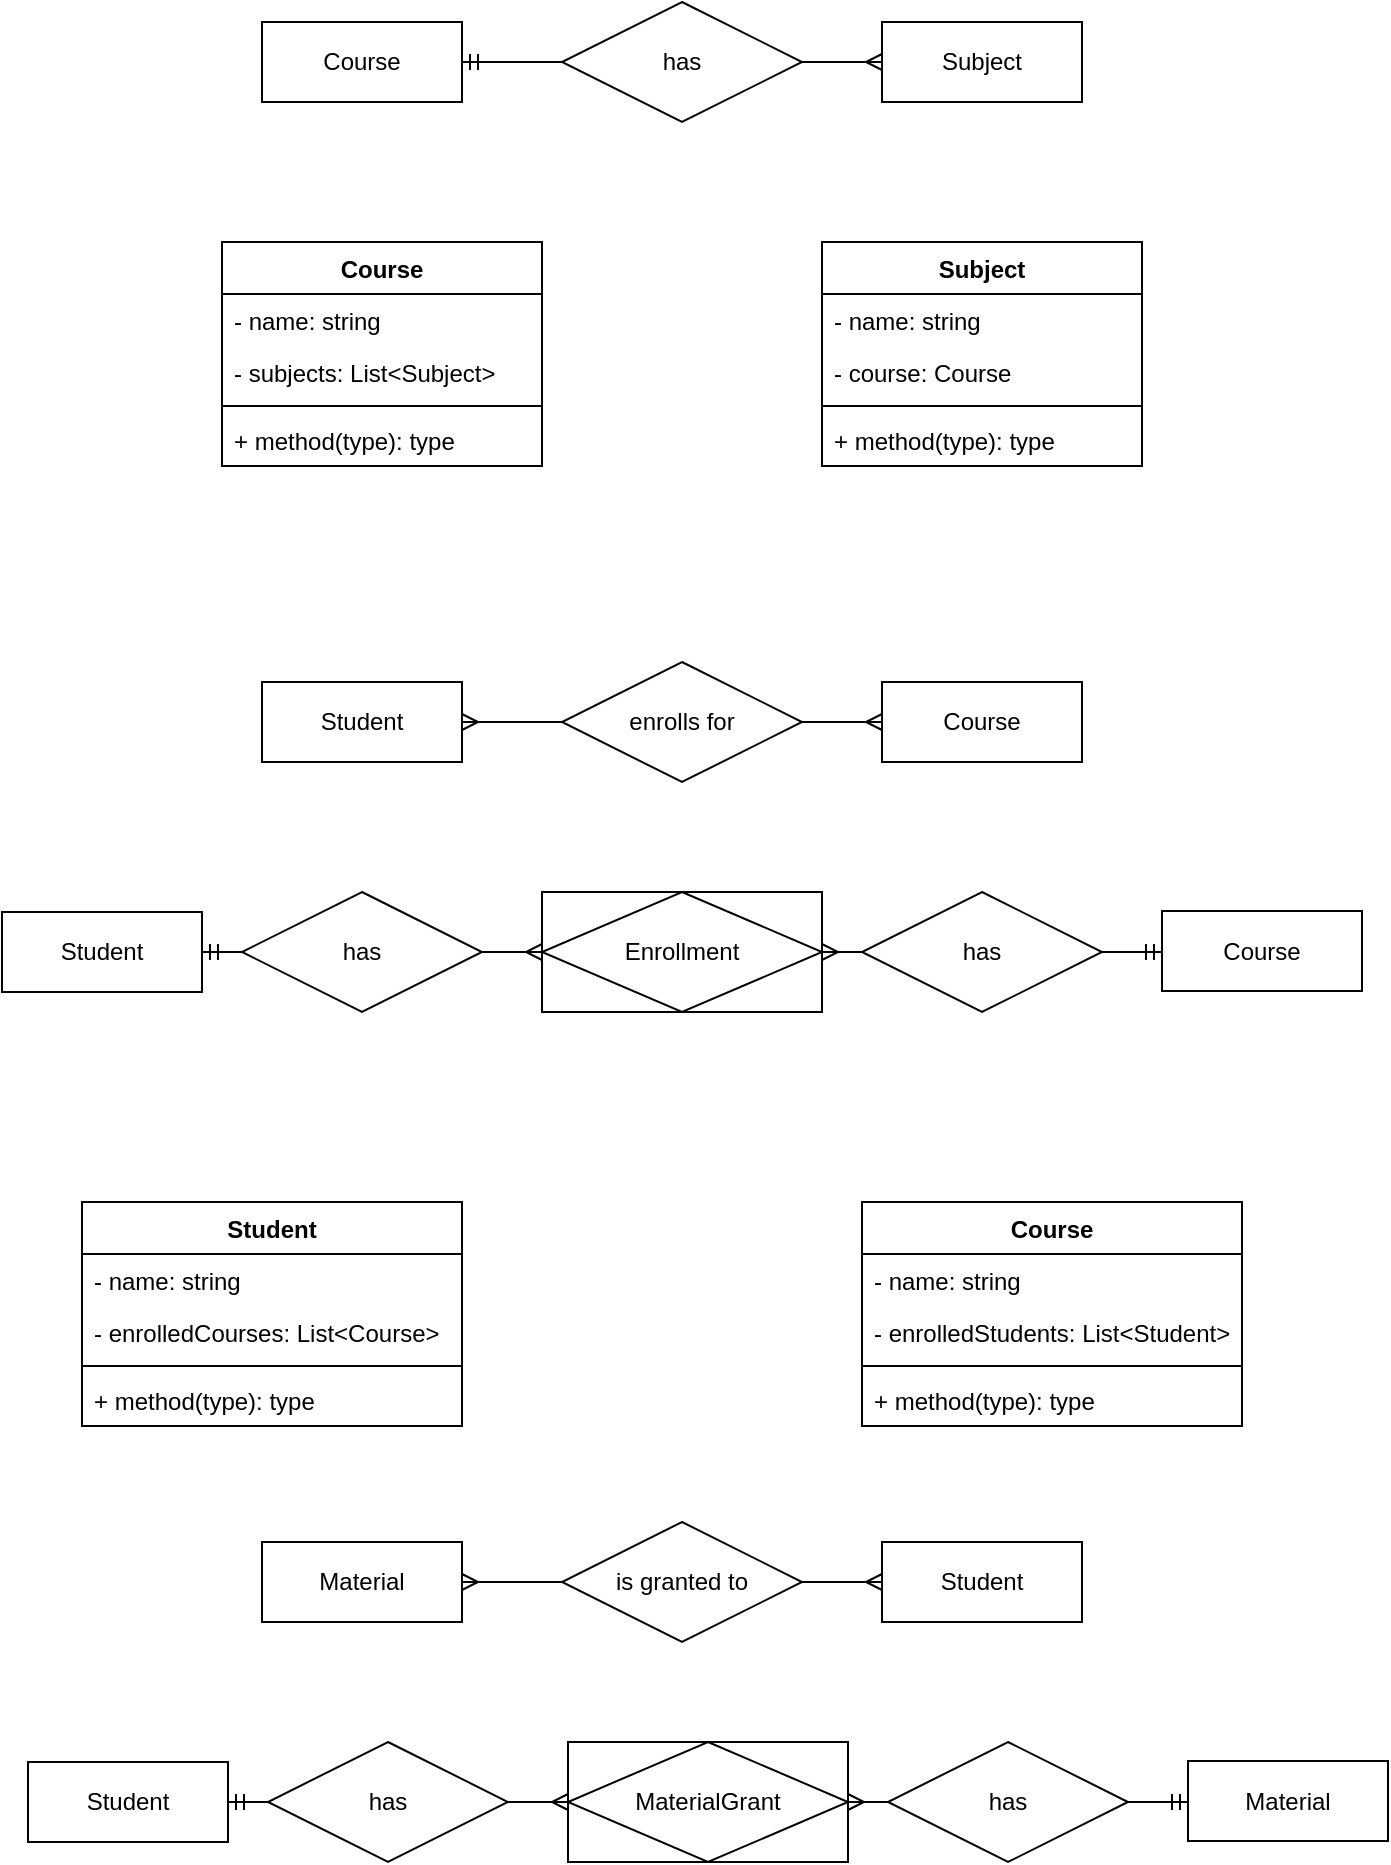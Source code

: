 <mxfile version="14.7.4" type="embed" pages="2"><diagram id="_3N38wlSd1iPcQhjhhr2" name="er"><mxGraphModel dx="871" dy="720" grid="1" gridSize="10" guides="1" tooltips="1" connect="1" arrows="1" fold="1" page="1" pageScale="1" pageWidth="827" pageHeight="1169" math="0" shadow="0"><root><mxCell id="0"/><mxCell id="1" parent="0"/><mxCell id="sJeb2O7EkRzasTHkYKed-1" value="Course" style="whiteSpace=wrap;html=1;align=center;" parent="1" vertex="1"><mxGeometry x="190" y="150" width="100" height="40" as="geometry"/></mxCell><mxCell id="sJeb2O7EkRzasTHkYKed-2" value="Subject" style="whiteSpace=wrap;html=1;align=center;" parent="1" vertex="1"><mxGeometry x="500" y="150" width="100" height="40" as="geometry"/></mxCell><mxCell id="sJeb2O7EkRzasTHkYKed-5" style="edgeStyle=orthogonalEdgeStyle;rounded=0;orthogonalLoop=1;jettySize=auto;html=1;exitX=0;exitY=0.5;exitDx=0;exitDy=0;entryX=1;entryY=0.5;entryDx=0;entryDy=0;endArrow=ERmandOne;endFill=0;" parent="1" source="sJeb2O7EkRzasTHkYKed-3" target="sJeb2O7EkRzasTHkYKed-1" edge="1"><mxGeometry relative="1" as="geometry"/></mxCell><mxCell id="sJeb2O7EkRzasTHkYKed-6" style="edgeStyle=orthogonalEdgeStyle;rounded=0;orthogonalLoop=1;jettySize=auto;html=1;exitX=1;exitY=0.5;exitDx=0;exitDy=0;entryX=0;entryY=0.5;entryDx=0;entryDy=0;endArrow=ERmany;endFill=0;" parent="1" source="sJeb2O7EkRzasTHkYKed-3" target="sJeb2O7EkRzasTHkYKed-2" edge="1"><mxGeometry relative="1" as="geometry"/></mxCell><mxCell id="sJeb2O7EkRzasTHkYKed-3" value="has" style="shape=rhombus;perimeter=rhombusPerimeter;whiteSpace=wrap;html=1;align=center;" parent="1" vertex="1"><mxGeometry x="340" y="140" width="120" height="60" as="geometry"/></mxCell><mxCell id="sJeb2O7EkRzasTHkYKed-7" value="Course" style="swimlane;fontStyle=1;align=center;verticalAlign=top;childLayout=stackLayout;horizontal=1;startSize=26;horizontalStack=0;resizeParent=1;resizeParentMax=0;resizeLast=0;collapsible=1;marginBottom=0;" parent="1" vertex="1"><mxGeometry x="170" y="260" width="160" height="112" as="geometry"/></mxCell><mxCell id="sJeb2O7EkRzasTHkYKed-8" value="- name: string" style="text;strokeColor=none;fillColor=none;align=left;verticalAlign=top;spacingLeft=4;spacingRight=4;overflow=hidden;rotatable=0;points=[[0,0.5],[1,0.5]];portConstraint=eastwest;" parent="sJeb2O7EkRzasTHkYKed-7" vertex="1"><mxGeometry y="26" width="160" height="26" as="geometry"/></mxCell><mxCell id="sJeb2O7EkRzasTHkYKed-15" value="- subjects: List&lt;Subject&gt;" style="text;strokeColor=none;fillColor=none;align=left;verticalAlign=top;spacingLeft=4;spacingRight=4;overflow=hidden;rotatable=0;points=[[0,0.5],[1,0.5]];portConstraint=eastwest;" parent="sJeb2O7EkRzasTHkYKed-7" vertex="1"><mxGeometry y="52" width="160" height="26" as="geometry"/></mxCell><mxCell id="sJeb2O7EkRzasTHkYKed-9" value="" style="line;strokeWidth=1;fillColor=none;align=left;verticalAlign=middle;spacingTop=-1;spacingLeft=3;spacingRight=3;rotatable=0;labelPosition=right;points=[];portConstraint=eastwest;" parent="sJeb2O7EkRzasTHkYKed-7" vertex="1"><mxGeometry y="78" width="160" height="8" as="geometry"/></mxCell><mxCell id="sJeb2O7EkRzasTHkYKed-10" value="+ method(type): type" style="text;strokeColor=none;fillColor=none;align=left;verticalAlign=top;spacingLeft=4;spacingRight=4;overflow=hidden;rotatable=0;points=[[0,0.5],[1,0.5]];portConstraint=eastwest;" parent="sJeb2O7EkRzasTHkYKed-7" vertex="1"><mxGeometry y="86" width="160" height="26" as="geometry"/></mxCell><mxCell id="sJeb2O7EkRzasTHkYKed-11" value="Subject" style="swimlane;fontStyle=1;align=center;verticalAlign=top;childLayout=stackLayout;horizontal=1;startSize=26;horizontalStack=0;resizeParent=1;resizeParentMax=0;resizeLast=0;collapsible=1;marginBottom=0;" parent="1" vertex="1"><mxGeometry x="470" y="260" width="160" height="112" as="geometry"/></mxCell><mxCell id="sJeb2O7EkRzasTHkYKed-12" value="- name: string" style="text;strokeColor=none;fillColor=none;align=left;verticalAlign=top;spacingLeft=4;spacingRight=4;overflow=hidden;rotatable=0;points=[[0,0.5],[1,0.5]];portConstraint=eastwest;" parent="sJeb2O7EkRzasTHkYKed-11" vertex="1"><mxGeometry y="26" width="160" height="26" as="geometry"/></mxCell><mxCell id="sJeb2O7EkRzasTHkYKed-16" value="- course: Course" style="text;strokeColor=none;fillColor=none;align=left;verticalAlign=top;spacingLeft=4;spacingRight=4;overflow=hidden;rotatable=0;points=[[0,0.5],[1,0.5]];portConstraint=eastwest;" parent="sJeb2O7EkRzasTHkYKed-11" vertex="1"><mxGeometry y="52" width="160" height="26" as="geometry"/></mxCell><mxCell id="sJeb2O7EkRzasTHkYKed-13" value="" style="line;strokeWidth=1;fillColor=none;align=left;verticalAlign=middle;spacingTop=-1;spacingLeft=3;spacingRight=3;rotatable=0;labelPosition=right;points=[];portConstraint=eastwest;" parent="sJeb2O7EkRzasTHkYKed-11" vertex="1"><mxGeometry y="78" width="160" height="8" as="geometry"/></mxCell><mxCell id="sJeb2O7EkRzasTHkYKed-14" value="+ method(type): type" style="text;strokeColor=none;fillColor=none;align=left;verticalAlign=top;spacingLeft=4;spacingRight=4;overflow=hidden;rotatable=0;points=[[0,0.5],[1,0.5]];portConstraint=eastwest;" parent="sJeb2O7EkRzasTHkYKed-11" vertex="1"><mxGeometry y="86" width="160" height="26" as="geometry"/></mxCell><mxCell id="sJeb2O7EkRzasTHkYKed-17" value="Student" style="whiteSpace=wrap;html=1;align=center;" parent="1" vertex="1"><mxGeometry x="190" y="480" width="100" height="40" as="geometry"/></mxCell><mxCell id="sJeb2O7EkRzasTHkYKed-18" value="Course" style="whiteSpace=wrap;html=1;align=center;" parent="1" vertex="1"><mxGeometry x="500" y="480" width="100" height="40" as="geometry"/></mxCell><mxCell id="sJeb2O7EkRzasTHkYKed-19" style="edgeStyle=orthogonalEdgeStyle;rounded=0;orthogonalLoop=1;jettySize=auto;html=1;exitX=0;exitY=0.5;exitDx=0;exitDy=0;entryX=1;entryY=0.5;entryDx=0;entryDy=0;endArrow=ERmany;endFill=0;" parent="1" source="sJeb2O7EkRzasTHkYKed-21" target="sJeb2O7EkRzasTHkYKed-17" edge="1"><mxGeometry relative="1" as="geometry"/></mxCell><mxCell id="sJeb2O7EkRzasTHkYKed-20" style="edgeStyle=orthogonalEdgeStyle;rounded=0;orthogonalLoop=1;jettySize=auto;html=1;exitX=1;exitY=0.5;exitDx=0;exitDy=0;entryX=0;entryY=0.5;entryDx=0;entryDy=0;endArrow=ERmany;endFill=0;" parent="1" source="sJeb2O7EkRzasTHkYKed-21" target="sJeb2O7EkRzasTHkYKed-18" edge="1"><mxGeometry relative="1" as="geometry"/></mxCell><mxCell id="sJeb2O7EkRzasTHkYKed-21" value="enrolls for" style="shape=rhombus;perimeter=rhombusPerimeter;whiteSpace=wrap;html=1;align=center;" parent="1" vertex="1"><mxGeometry x="340" y="470" width="120" height="60" as="geometry"/></mxCell><mxCell id="sJeb2O7EkRzasTHkYKed-22" value="Student" style="swimlane;fontStyle=1;align=center;verticalAlign=top;childLayout=stackLayout;horizontal=1;startSize=26;horizontalStack=0;resizeParent=1;resizeParentMax=0;resizeLast=0;collapsible=1;marginBottom=0;" parent="1" vertex="1"><mxGeometry x="100" y="740" width="190" height="112" as="geometry"/></mxCell><mxCell id="sJeb2O7EkRzasTHkYKed-23" value="- name: string" style="text;strokeColor=none;fillColor=none;align=left;verticalAlign=top;spacingLeft=4;spacingRight=4;overflow=hidden;rotatable=0;points=[[0,0.5],[1,0.5]];portConstraint=eastwest;" parent="sJeb2O7EkRzasTHkYKed-22" vertex="1"><mxGeometry y="26" width="190" height="26" as="geometry"/></mxCell><mxCell id="sJeb2O7EkRzasTHkYKed-24" value="- enrolledCourses: List&lt;Course&gt;" style="text;strokeColor=none;fillColor=none;align=left;verticalAlign=top;spacingLeft=4;spacingRight=4;overflow=hidden;rotatable=0;points=[[0,0.5],[1,0.5]];portConstraint=eastwest;" parent="sJeb2O7EkRzasTHkYKed-22" vertex="1"><mxGeometry y="52" width="190" height="26" as="geometry"/></mxCell><mxCell id="sJeb2O7EkRzasTHkYKed-25" value="" style="line;strokeWidth=1;fillColor=none;align=left;verticalAlign=middle;spacingTop=-1;spacingLeft=3;spacingRight=3;rotatable=0;labelPosition=right;points=[];portConstraint=eastwest;" parent="sJeb2O7EkRzasTHkYKed-22" vertex="1"><mxGeometry y="78" width="190" height="8" as="geometry"/></mxCell><mxCell id="sJeb2O7EkRzasTHkYKed-26" value="+ method(type): type" style="text;strokeColor=none;fillColor=none;align=left;verticalAlign=top;spacingLeft=4;spacingRight=4;overflow=hidden;rotatable=0;points=[[0,0.5],[1,0.5]];portConstraint=eastwest;" parent="sJeb2O7EkRzasTHkYKed-22" vertex="1"><mxGeometry y="86" width="190" height="26" as="geometry"/></mxCell><mxCell id="sJeb2O7EkRzasTHkYKed-27" value="Course" style="swimlane;fontStyle=1;align=center;verticalAlign=top;childLayout=stackLayout;horizontal=1;startSize=26;horizontalStack=0;resizeParent=1;resizeParentMax=0;resizeLast=0;collapsible=1;marginBottom=0;" parent="1" vertex="1"><mxGeometry x="490" y="740" width="190" height="112" as="geometry"/></mxCell><mxCell id="sJeb2O7EkRzasTHkYKed-28" value="- name: string" style="text;strokeColor=none;fillColor=none;align=left;verticalAlign=top;spacingLeft=4;spacingRight=4;overflow=hidden;rotatable=0;points=[[0,0.5],[1,0.5]];portConstraint=eastwest;" parent="sJeb2O7EkRzasTHkYKed-27" vertex="1"><mxGeometry y="26" width="190" height="26" as="geometry"/></mxCell><mxCell id="sJeb2O7EkRzasTHkYKed-29" value="- enrolledStudents: List&lt;Student&gt;" style="text;strokeColor=none;fillColor=none;align=left;verticalAlign=top;spacingLeft=4;spacingRight=4;overflow=hidden;rotatable=0;points=[[0,0.5],[1,0.5]];portConstraint=eastwest;" parent="sJeb2O7EkRzasTHkYKed-27" vertex="1"><mxGeometry y="52" width="190" height="26" as="geometry"/></mxCell><mxCell id="sJeb2O7EkRzasTHkYKed-30" value="" style="line;strokeWidth=1;fillColor=none;align=left;verticalAlign=middle;spacingTop=-1;spacingLeft=3;spacingRight=3;rotatable=0;labelPosition=right;points=[];portConstraint=eastwest;" parent="sJeb2O7EkRzasTHkYKed-27" vertex="1"><mxGeometry y="78" width="190" height="8" as="geometry"/></mxCell><mxCell id="sJeb2O7EkRzasTHkYKed-31" value="+ method(type): type" style="text;strokeColor=none;fillColor=none;align=left;verticalAlign=top;spacingLeft=4;spacingRight=4;overflow=hidden;rotatable=0;points=[[0,0.5],[1,0.5]];portConstraint=eastwest;" parent="sJeb2O7EkRzasTHkYKed-27" vertex="1"><mxGeometry y="86" width="190" height="26" as="geometry"/></mxCell><mxCell id="sJeb2O7EkRzasTHkYKed-32" value="Student" style="whiteSpace=wrap;html=1;align=center;" parent="1" vertex="1"><mxGeometry x="60" y="595" width="100" height="40" as="geometry"/></mxCell><mxCell id="sJeb2O7EkRzasTHkYKed-33" value="Course" style="whiteSpace=wrap;html=1;align=center;" parent="1" vertex="1"><mxGeometry x="640" y="594.5" width="100" height="40" as="geometry"/></mxCell><mxCell id="sJeb2O7EkRzasTHkYKed-34" style="edgeStyle=orthogonalEdgeStyle;rounded=0;orthogonalLoop=1;jettySize=auto;html=1;exitX=0;exitY=0.5;exitDx=0;exitDy=0;entryX=1;entryY=0.5;entryDx=0;entryDy=0;endArrow=ERmandOne;endFill=0;" parent="1" source="sJeb2O7EkRzasTHkYKed-36" target="sJeb2O7EkRzasTHkYKed-32" edge="1"><mxGeometry relative="1" as="geometry"/></mxCell><mxCell id="sJeb2O7EkRzasTHkYKed-35" style="edgeStyle=orthogonalEdgeStyle;rounded=0;orthogonalLoop=1;jettySize=auto;html=1;exitX=0;exitY=0.5;exitDx=0;exitDy=0;entryX=1;entryY=0.5;entryDx=0;entryDy=0;endArrow=ERmany;endFill=0;startArrow=none;" parent="1" source="sJeb2O7EkRzasTHkYKed-39" target="sJeb2O7EkRzasTHkYKed-37" edge="1"><mxGeometry relative="1" as="geometry"/></mxCell><mxCell id="sJeb2O7EkRzasTHkYKed-38" style="edgeStyle=orthogonalEdgeStyle;rounded=0;orthogonalLoop=1;jettySize=auto;html=1;exitX=1;exitY=0.5;exitDx=0;exitDy=0;entryX=0;entryY=0.5;entryDx=0;entryDy=0;endArrow=ERmany;endFill=0;" parent="1" source="sJeb2O7EkRzasTHkYKed-36" target="sJeb2O7EkRzasTHkYKed-37" edge="1"><mxGeometry relative="1" as="geometry"/></mxCell><mxCell id="sJeb2O7EkRzasTHkYKed-36" value="has" style="shape=rhombus;perimeter=rhombusPerimeter;whiteSpace=wrap;html=1;align=center;" parent="1" vertex="1"><mxGeometry x="180" y="585" width="120" height="60" as="geometry"/></mxCell><mxCell id="sJeb2O7EkRzasTHkYKed-37" value="Enrollment" style="shape=associativeEntity;whiteSpace=wrap;html=1;align=center;" parent="1" vertex="1"><mxGeometry x="330" y="585" width="140" height="60" as="geometry"/></mxCell><mxCell id="sJeb2O7EkRzasTHkYKed-42" style="edgeStyle=orthogonalEdgeStyle;rounded=0;orthogonalLoop=1;jettySize=auto;html=1;exitX=1;exitY=0.5;exitDx=0;exitDy=0;entryX=0;entryY=0.5;entryDx=0;entryDy=0;endArrow=ERmandOne;endFill=0;" parent="1" source="sJeb2O7EkRzasTHkYKed-39" target="sJeb2O7EkRzasTHkYKed-33" edge="1"><mxGeometry relative="1" as="geometry"/></mxCell><mxCell id="sJeb2O7EkRzasTHkYKed-39" value="has" style="shape=rhombus;perimeter=rhombusPerimeter;whiteSpace=wrap;html=1;align=center;" parent="1" vertex="1"><mxGeometry x="490" y="585" width="120" height="60" as="geometry"/></mxCell><mxCell id="2" value="Student" style="whiteSpace=wrap;html=1;align=center;" vertex="1" parent="1"><mxGeometry x="73" y="1020" width="100" height="40" as="geometry"/></mxCell><mxCell id="3" value="Material" style="whiteSpace=wrap;html=1;align=center;" vertex="1" parent="1"><mxGeometry x="653" y="1019.5" width="100" height="40" as="geometry"/></mxCell><mxCell id="4" style="edgeStyle=orthogonalEdgeStyle;rounded=0;orthogonalLoop=1;jettySize=auto;html=1;exitX=0;exitY=0.5;exitDx=0;exitDy=0;entryX=1;entryY=0.5;entryDx=0;entryDy=0;endArrow=ERmandOne;endFill=0;" edge="1" parent="1" source="7" target="2"><mxGeometry relative="1" as="geometry"/></mxCell><mxCell id="5" style="edgeStyle=orthogonalEdgeStyle;rounded=0;orthogonalLoop=1;jettySize=auto;html=1;exitX=0;exitY=0.5;exitDx=0;exitDy=0;entryX=1;entryY=0.5;entryDx=0;entryDy=0;endArrow=ERmany;endFill=0;startArrow=none;" edge="1" parent="1" source="10" target="8"><mxGeometry relative="1" as="geometry"/></mxCell><mxCell id="6" style="edgeStyle=orthogonalEdgeStyle;rounded=0;orthogonalLoop=1;jettySize=auto;html=1;exitX=1;exitY=0.5;exitDx=0;exitDy=0;entryX=0;entryY=0.5;entryDx=0;entryDy=0;endArrow=ERmany;endFill=0;" edge="1" parent="1" source="7" target="8"><mxGeometry relative="1" as="geometry"/></mxCell><mxCell id="7" value="has" style="shape=rhombus;perimeter=rhombusPerimeter;whiteSpace=wrap;html=1;align=center;" vertex="1" parent="1"><mxGeometry x="193" y="1010" width="120" height="60" as="geometry"/></mxCell><mxCell id="8" value="MaterialGrant" style="shape=associativeEntity;whiteSpace=wrap;html=1;align=center;" vertex="1" parent="1"><mxGeometry x="343" y="1010" width="140" height="60" as="geometry"/></mxCell><mxCell id="9" style="edgeStyle=orthogonalEdgeStyle;rounded=0;orthogonalLoop=1;jettySize=auto;html=1;exitX=1;exitY=0.5;exitDx=0;exitDy=0;entryX=0;entryY=0.5;entryDx=0;entryDy=0;endArrow=ERmandOne;endFill=0;" edge="1" parent="1" source="10" target="3"><mxGeometry relative="1" as="geometry"/></mxCell><mxCell id="10" value="has" style="shape=rhombus;perimeter=rhombusPerimeter;whiteSpace=wrap;html=1;align=center;" vertex="1" parent="1"><mxGeometry x="503" y="1010" width="120" height="60" as="geometry"/></mxCell><mxCell id="11" value="Material" style="whiteSpace=wrap;html=1;align=center;" vertex="1" parent="1"><mxGeometry x="190" y="910" width="100" height="40" as="geometry"/></mxCell><mxCell id="12" value="Student" style="whiteSpace=wrap;html=1;align=center;" vertex="1" parent="1"><mxGeometry x="500" y="910" width="100" height="40" as="geometry"/></mxCell><mxCell id="13" style="edgeStyle=orthogonalEdgeStyle;rounded=0;orthogonalLoop=1;jettySize=auto;html=1;exitX=0;exitY=0.5;exitDx=0;exitDy=0;entryX=1;entryY=0.5;entryDx=0;entryDy=0;endArrow=ERmany;endFill=0;" edge="1" parent="1" source="15" target="11"><mxGeometry relative="1" as="geometry"/></mxCell><mxCell id="14" style="edgeStyle=orthogonalEdgeStyle;rounded=0;orthogonalLoop=1;jettySize=auto;html=1;exitX=1;exitY=0.5;exitDx=0;exitDy=0;entryX=0;entryY=0.5;entryDx=0;entryDy=0;endArrow=ERmany;endFill=0;" edge="1" parent="1" source="15" target="12"><mxGeometry relative="1" as="geometry"/></mxCell><mxCell id="15" value="is granted to" style="shape=rhombus;perimeter=rhombusPerimeter;whiteSpace=wrap;html=1;align=center;" vertex="1" parent="1"><mxGeometry x="340" y="900" width="120" height="60" as="geometry"/></mxCell></root></mxGraphModel></diagram><diagram id="4lZIeniFvhvT1DdgmMAr" name="recursive_references"><mxGraphModel dx="197" dy="592" grid="1" gridSize="10" guides="1" tooltips="1" connect="1" arrows="1" fold="1" page="1" pageScale="1" pageWidth="827" pageHeight="1169" math="0" shadow="0"><root><mxCell id="pgkJQkDIC2vx54YWdKHL-0"/><mxCell id="pgkJQkDIC2vx54YWdKHL-1" parent="pgkJQkDIC2vx54YWdKHL-0"/><mxCell id="pgkJQkDIC2vx54YWdKHL-2" value="&lt;p style=&quot;margin: 0px ; margin-top: 4px ; text-align: center ; text-decoration: underline&quot;&gt;&lt;b&gt;c1:Course&lt;/b&gt;&lt;/p&gt;&lt;hr&gt;&lt;p style=&quot;margin: 0px ; margin-left: 8px&quot;&gt;name = &quot;BTEC HND&quot;&lt;br&gt;subjects = [s1, s2, s3]&lt;/p&gt;" style="verticalAlign=top;align=left;overflow=fill;fontSize=12;fontFamily=Helvetica;html=1;" vertex="1" parent="pgkJQkDIC2vx54YWdKHL-1"><mxGeometry x="1380" y="210" width="160" height="90" as="geometry"/></mxCell><mxCell id="pgkJQkDIC2vx54YWdKHL-3" value="&lt;p style=&quot;margin: 0px ; margin-top: 4px ; text-align: center ; text-decoration: underline&quot;&gt;&lt;b&gt;s1:Subject&lt;/b&gt;&lt;/p&gt;&lt;hr&gt;&lt;p style=&quot;margin: 0px ; margin-left: 8px&quot;&gt;name = &quot;Maths&quot;&lt;br&gt;course = c1&lt;/p&gt;" style="verticalAlign=top;align=left;overflow=fill;fontSize=12;fontFamily=Helvetica;html=1;" vertex="1" parent="pgkJQkDIC2vx54YWdKHL-1"><mxGeometry x="1100" y="290" width="160" height="90" as="geometry"/></mxCell><mxCell id="pgkJQkDIC2vx54YWdKHL-4" value="&lt;p style=&quot;margin: 0px ; margin-top: 4px ; text-align: center ; text-decoration: underline&quot;&gt;&lt;b&gt;s2:Subject&lt;/b&gt;&lt;/p&gt;&lt;hr&gt;&lt;p style=&quot;margin: 0px ; margin-left: 8px&quot;&gt;name = &quot;Database&quot;&lt;br&gt;course = c1&lt;/p&gt;" style="verticalAlign=top;align=left;overflow=fill;fontSize=12;fontFamily=Helvetica;html=1;" vertex="1" parent="pgkJQkDIC2vx54YWdKHL-1"><mxGeometry x="1100" y="400" width="160" height="90" as="geometry"/></mxCell><mxCell id="pgkJQkDIC2vx54YWdKHL-5" value="&lt;p style=&quot;margin: 0px ; margin-top: 4px ; text-align: center ; text-decoration: underline&quot;&gt;&lt;b&gt;s3:Subject&lt;/b&gt;&lt;/p&gt;&lt;hr&gt;&lt;p style=&quot;margin: 0px ; margin-left: 8px&quot;&gt;name = &quot;Programming&quot;&lt;br&gt;course = c1&lt;/p&gt;" style="verticalAlign=top;align=left;overflow=fill;fontSize=12;fontFamily=Helvetica;html=1;" vertex="1" parent="pgkJQkDIC2vx54YWdKHL-1"><mxGeometry x="1100" y="510" width="160" height="90" as="geometry"/></mxCell><mxCell id="pgkJQkDIC2vx54YWdKHL-6" value="" style="endArrow=none;html=1;entryX=0.469;entryY=0.667;entryDx=0;entryDy=0;entryPerimeter=0;edgeStyle=orthogonalEdgeStyle;" edge="1" parent="pgkJQkDIC2vx54YWdKHL-1" target="pgkJQkDIC2vx54YWdKHL-2"><mxGeometry width="50" height="50" relative="1" as="geometry"><mxPoint x="1262" y="329" as="sourcePoint"/><mxPoint x="1283" y="380" as="targetPoint"/></mxGeometry></mxCell><mxCell id="pgkJQkDIC2vx54YWdKHL-7" value="" style="endArrow=none;html=1;entryX=0.469;entryY=0.667;entryDx=0;entryDy=0;entryPerimeter=0;edgeStyle=orthogonalEdgeStyle;" edge="1" parent="pgkJQkDIC2vx54YWdKHL-1"><mxGeometry width="50" height="50" relative="1" as="geometry"><mxPoint x="1262" y="451" as="sourcePoint"/><mxPoint x="1476.04" y="269" as="targetPoint"/><Array as="points"><mxPoint x="1476" y="451"/></Array></mxGeometry></mxCell><mxCell id="pgkJQkDIC2vx54YWdKHL-8" value="" style="endArrow=none;html=1;entryX=0.469;entryY=0.667;entryDx=0;entryDy=0;entryPerimeter=0;edgeStyle=orthogonalEdgeStyle;" edge="1" parent="pgkJQkDIC2vx54YWdKHL-1"><mxGeometry width="50" height="50" relative="1" as="geometry"><mxPoint x="1263" y="558" as="sourcePoint"/><mxPoint x="1494.04" y="270" as="targetPoint"/></mxGeometry></mxCell><mxCell id="pgkJQkDIC2vx54YWdKHL-9" value="" style="endArrow=none;html=1;edgeStyle=orthogonalEdgeStyle;" edge="1" parent="pgkJQkDIC2vx54YWdKHL-1"><mxGeometry width="50" height="50" relative="1" as="geometry"><mxPoint x="1375" y="271" as="sourcePoint"/><mxPoint x="1096.0" y="342" as="targetPoint"/><Array as="points"><mxPoint x="1375" y="271"/><mxPoint x="1073" y="271"/><mxPoint x="1073" y="342"/></Array></mxGeometry></mxCell><mxCell id="pgkJQkDIC2vx54YWdKHL-10" value="" style="endArrow=none;html=1;edgeStyle=orthogonalEdgeStyle;" edge="1" parent="pgkJQkDIC2vx54YWdKHL-1"><mxGeometry width="50" height="50" relative="1" as="geometry"><mxPoint x="1376" y="254" as="sourcePoint"/><mxPoint x="1094.0" y="456" as="targetPoint"/><Array as="points"><mxPoint x="1061" y="254"/><mxPoint x="1061" y="456"/></Array></mxGeometry></mxCell><mxCell id="pgkJQkDIC2vx54YWdKHL-11" value="" style="endArrow=none;html=1;edgeStyle=orthogonalEdgeStyle;" edge="1" parent="pgkJQkDIC2vx54YWdKHL-1"><mxGeometry width="50" height="50" relative="1" as="geometry"><mxPoint x="1374" y="239" as="sourcePoint"/><mxPoint x="1092" y="561" as="targetPoint"/><Array as="points"><mxPoint x="1046" y="239"/><mxPoint x="1046" y="561"/></Array></mxGeometry></mxCell></root></mxGraphModel></diagram></mxfile>